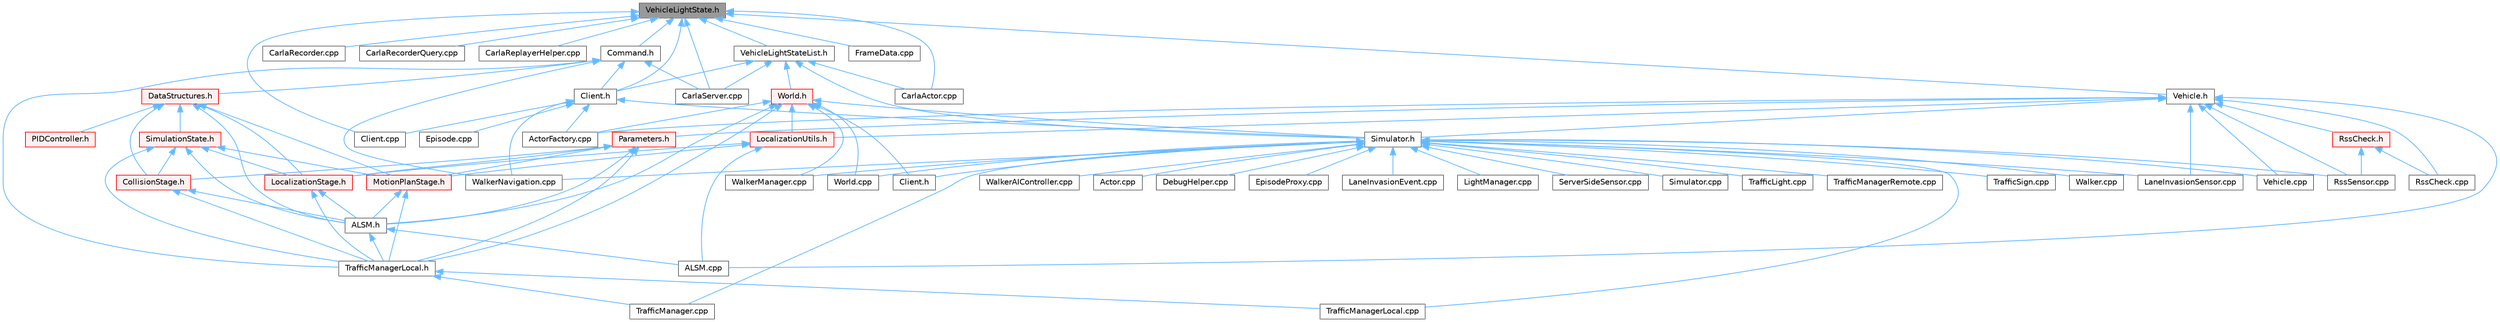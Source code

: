 digraph "VehicleLightState.h"
{
 // INTERACTIVE_SVG=YES
 // LATEX_PDF_SIZE
  bgcolor="transparent";
  edge [fontname=Helvetica,fontsize=10,labelfontname=Helvetica,labelfontsize=10];
  node [fontname=Helvetica,fontsize=10,shape=box,height=0.2,width=0.4];
  Node1 [id="Node000001",label="VehicleLightState.h",height=0.2,width=0.4,color="gray40", fillcolor="grey60", style="filled", fontcolor="black",tooltip=" "];
  Node1 -> Node2 [id="edge1_Node000001_Node000002",dir="back",color="steelblue1",style="solid",tooltip=" "];
  Node2 [id="Node000002",label="CarlaActor.cpp",height=0.2,width=0.4,color="grey40", fillcolor="white", style="filled",URL="$d3/d43/CarlaActor_8cpp.html",tooltip=" "];
  Node1 -> Node3 [id="edge2_Node000001_Node000003",dir="back",color="steelblue1",style="solid",tooltip=" "];
  Node3 [id="Node000003",label="CarlaRecorder.cpp",height=0.2,width=0.4,color="grey40", fillcolor="white", style="filled",URL="$da/d49/CarlaRecorder_8cpp.html",tooltip=" "];
  Node1 -> Node4 [id="edge3_Node000001_Node000004",dir="back",color="steelblue1",style="solid",tooltip=" "];
  Node4 [id="Node000004",label="CarlaRecorderQuery.cpp",height=0.2,width=0.4,color="grey40", fillcolor="white", style="filled",URL="$de/dc6/CarlaRecorderQuery_8cpp.html",tooltip=" "];
  Node1 -> Node5 [id="edge4_Node000001_Node000005",dir="back",color="steelblue1",style="solid",tooltip=" "];
  Node5 [id="Node000005",label="CarlaReplayerHelper.cpp",height=0.2,width=0.4,color="grey40", fillcolor="white", style="filled",URL="$d2/d32/CarlaReplayerHelper_8cpp.html",tooltip=" "];
  Node1 -> Node6 [id="edge5_Node000001_Node000006",dir="back",color="steelblue1",style="solid",tooltip=" "];
  Node6 [id="Node000006",label="CarlaServer.cpp",height=0.2,width=0.4,color="grey40", fillcolor="white", style="filled",URL="$db/d6c/CarlaServer_8cpp.html",tooltip=" "];
  Node1 -> Node7 [id="edge6_Node000001_Node000007",dir="back",color="steelblue1",style="solid",tooltip=" "];
  Node7 [id="Node000007",label="Client.cpp",height=0.2,width=0.4,color="grey40", fillcolor="white", style="filled",URL="$dc/d4a/client_2detail_2Client_8cpp.html",tooltip=" "];
  Node1 -> Node8 [id="edge7_Node000001_Node000008",dir="back",color="steelblue1",style="solid",tooltip=" "];
  Node8 [id="Node000008",label="Client.h",height=0.2,width=0.4,color="grey40", fillcolor="white", style="filled",URL="$df/d8b/client_2detail_2Client_8h.html",tooltip=" "];
  Node8 -> Node9 [id="edge8_Node000008_Node000009",dir="back",color="steelblue1",style="solid",tooltip=" "];
  Node9 [id="Node000009",label="ActorFactory.cpp",height=0.2,width=0.4,color="grey40", fillcolor="white", style="filled",URL="$df/dd6/ActorFactory_8cpp.html",tooltip=" "];
  Node8 -> Node7 [id="edge9_Node000008_Node000007",dir="back",color="steelblue1",style="solid",tooltip=" "];
  Node8 -> Node10 [id="edge10_Node000008_Node000010",dir="back",color="steelblue1",style="solid",tooltip=" "];
  Node10 [id="Node000010",label="Episode.cpp",height=0.2,width=0.4,color="grey40", fillcolor="white", style="filled",URL="$d6/d12/Episode_8cpp.html",tooltip=" "];
  Node8 -> Node11 [id="edge11_Node000008_Node000011",dir="back",color="steelblue1",style="solid",tooltip=" "];
  Node11 [id="Node000011",label="Simulator.h",height=0.2,width=0.4,color="grey40", fillcolor="white", style="filled",URL="$d6/d4a/Simulator_8h.html",tooltip=" "];
  Node11 -> Node12 [id="edge12_Node000011_Node000012",dir="back",color="steelblue1",style="solid",tooltip=" "];
  Node12 [id="Node000012",label="Actor.cpp",height=0.2,width=0.4,color="grey40", fillcolor="white", style="filled",URL="$d4/d34/Actor_8cpp.html",tooltip=" "];
  Node11 -> Node13 [id="edge13_Node000011_Node000013",dir="back",color="steelblue1",style="solid",tooltip=" "];
  Node13 [id="Node000013",label="Client.h",height=0.2,width=0.4,color="grey40", fillcolor="white", style="filled",URL="$dd/de3/client_2Client_8h.html",tooltip=" "];
  Node11 -> Node14 [id="edge14_Node000011_Node000014",dir="back",color="steelblue1",style="solid",tooltip=" "];
  Node14 [id="Node000014",label="DebugHelper.cpp",height=0.2,width=0.4,color="grey40", fillcolor="white", style="filled",URL="$d2/d01/DebugHelper_8cpp.html",tooltip=" "];
  Node11 -> Node15 [id="edge15_Node000011_Node000015",dir="back",color="steelblue1",style="solid",tooltip=" "];
  Node15 [id="Node000015",label="EpisodeProxy.cpp",height=0.2,width=0.4,color="grey40", fillcolor="white", style="filled",URL="$d2/d6b/EpisodeProxy_8cpp.html",tooltip=" "];
  Node11 -> Node16 [id="edge16_Node000011_Node000016",dir="back",color="steelblue1",style="solid",tooltip=" "];
  Node16 [id="Node000016",label="LaneInvasionEvent.cpp",height=0.2,width=0.4,color="grey40", fillcolor="white", style="filled",URL="$d6/d75/LaneInvasionEvent_8cpp.html",tooltip=" "];
  Node11 -> Node17 [id="edge17_Node000011_Node000017",dir="back",color="steelblue1",style="solid",tooltip=" "];
  Node17 [id="Node000017",label="LaneInvasionSensor.cpp",height=0.2,width=0.4,color="grey40", fillcolor="white", style="filled",URL="$dd/dbc/LibCarla_2source_2carla_2client_2LaneInvasionSensor_8cpp.html",tooltip=" "];
  Node11 -> Node18 [id="edge18_Node000011_Node000018",dir="back",color="steelblue1",style="solid",tooltip=" "];
  Node18 [id="Node000018",label="LightManager.cpp",height=0.2,width=0.4,color="grey40", fillcolor="white", style="filled",URL="$d3/d1d/LightManager_8cpp.html",tooltip=" "];
  Node11 -> Node19 [id="edge19_Node000011_Node000019",dir="back",color="steelblue1",style="solid",tooltip=" "];
  Node19 [id="Node000019",label="RssSensor.cpp",height=0.2,width=0.4,color="grey40", fillcolor="white", style="filled",URL="$d8/d77/LibCarla_2source_2carla_2rss_2RssSensor_8cpp.html",tooltip=" "];
  Node11 -> Node20 [id="edge20_Node000011_Node000020",dir="back",color="steelblue1",style="solid",tooltip=" "];
  Node20 [id="Node000020",label="ServerSideSensor.cpp",height=0.2,width=0.4,color="grey40", fillcolor="white", style="filled",URL="$d1/da0/ServerSideSensor_8cpp.html",tooltip=" "];
  Node11 -> Node21 [id="edge21_Node000011_Node000021",dir="back",color="steelblue1",style="solid",tooltip=" "];
  Node21 [id="Node000021",label="Simulator.cpp",height=0.2,width=0.4,color="grey40", fillcolor="white", style="filled",URL="$d2/d0c/Simulator_8cpp.html",tooltip=" "];
  Node11 -> Node22 [id="edge22_Node000011_Node000022",dir="back",color="steelblue1",style="solid",tooltip=" "];
  Node22 [id="Node000022",label="TrafficLight.cpp",height=0.2,width=0.4,color="grey40", fillcolor="white", style="filled",URL="$dd/d90/TrafficLight_8cpp.html",tooltip=" "];
  Node11 -> Node23 [id="edge23_Node000011_Node000023",dir="back",color="steelblue1",style="solid",tooltip=" "];
  Node23 [id="Node000023",label="TrafficManager.cpp",height=0.2,width=0.4,color="grey40", fillcolor="white", style="filled",URL="$db/d04/TrafficManager_8cpp.html",tooltip=" "];
  Node11 -> Node24 [id="edge24_Node000011_Node000024",dir="back",color="steelblue1",style="solid",tooltip=" "];
  Node24 [id="Node000024",label="TrafficManagerLocal.cpp",height=0.2,width=0.4,color="grey40", fillcolor="white", style="filled",URL="$da/d53/TrafficManagerLocal_8cpp.html",tooltip=" "];
  Node11 -> Node25 [id="edge25_Node000011_Node000025",dir="back",color="steelblue1",style="solid",tooltip=" "];
  Node25 [id="Node000025",label="TrafficManagerRemote.cpp",height=0.2,width=0.4,color="grey40", fillcolor="white", style="filled",URL="$d6/d82/TrafficManagerRemote_8cpp.html",tooltip=" "];
  Node11 -> Node26 [id="edge26_Node000011_Node000026",dir="back",color="steelblue1",style="solid",tooltip=" "];
  Node26 [id="Node000026",label="TrafficSign.cpp",height=0.2,width=0.4,color="grey40", fillcolor="white", style="filled",URL="$d1/d40/TrafficSign_8cpp.html",tooltip=" "];
  Node11 -> Node27 [id="edge27_Node000011_Node000027",dir="back",color="steelblue1",style="solid",tooltip=" "];
  Node27 [id="Node000027",label="Vehicle.cpp",height=0.2,width=0.4,color="grey40", fillcolor="white", style="filled",URL="$d0/d27/Vehicle_8cpp.html",tooltip=" "];
  Node11 -> Node28 [id="edge28_Node000011_Node000028",dir="back",color="steelblue1",style="solid",tooltip=" "];
  Node28 [id="Node000028",label="Walker.cpp",height=0.2,width=0.4,color="grey40", fillcolor="white", style="filled",URL="$d6/db6/Walker_8cpp.html",tooltip=" "];
  Node11 -> Node29 [id="edge29_Node000011_Node000029",dir="back",color="steelblue1",style="solid",tooltip=" "];
  Node29 [id="Node000029",label="WalkerAIController.cpp",height=0.2,width=0.4,color="grey40", fillcolor="white", style="filled",URL="$de/d69/WalkerAIController_8cpp.html",tooltip=" "];
  Node11 -> Node30 [id="edge30_Node000011_Node000030",dir="back",color="steelblue1",style="solid",tooltip=" "];
  Node30 [id="Node000030",label="WalkerManager.cpp",height=0.2,width=0.4,color="grey40", fillcolor="white", style="filled",URL="$d2/dbb/WalkerManager_8cpp.html",tooltip=" "];
  Node11 -> Node31 [id="edge31_Node000011_Node000031",dir="back",color="steelblue1",style="solid",tooltip=" "];
  Node31 [id="Node000031",label="WalkerNavigation.cpp",height=0.2,width=0.4,color="grey40", fillcolor="white", style="filled",URL="$de/d84/WalkerNavigation_8cpp.html",tooltip=" "];
  Node11 -> Node32 [id="edge32_Node000011_Node000032",dir="back",color="steelblue1",style="solid",tooltip=" "];
  Node32 [id="Node000032",label="World.cpp",height=0.2,width=0.4,color="grey40", fillcolor="white", style="filled",URL="$d7/dfe/World_8cpp.html",tooltip=" "];
  Node8 -> Node31 [id="edge33_Node000008_Node000031",dir="back",color="steelblue1",style="solid",tooltip=" "];
  Node1 -> Node33 [id="edge34_Node000001_Node000033",dir="back",color="steelblue1",style="solid",tooltip=" "];
  Node33 [id="Node000033",label="Command.h",height=0.2,width=0.4,color="grey40", fillcolor="white", style="filled",URL="$d1/d55/Command_8h.html",tooltip=" "];
  Node33 -> Node6 [id="edge35_Node000033_Node000006",dir="back",color="steelblue1",style="solid",tooltip=" "];
  Node33 -> Node8 [id="edge36_Node000033_Node000008",dir="back",color="steelblue1",style="solid",tooltip=" "];
  Node33 -> Node34 [id="edge37_Node000033_Node000034",dir="back",color="steelblue1",style="solid",tooltip=" "];
  Node34 [id="Node000034",label="DataStructures.h",height=0.2,width=0.4,color="red", fillcolor="#FFF0F0", style="filled",URL="$d0/d49/DataStructures_8h.html",tooltip=" "];
  Node34 -> Node35 [id="edge38_Node000034_Node000035",dir="back",color="steelblue1",style="solid",tooltip=" "];
  Node35 [id="Node000035",label="ALSM.h",height=0.2,width=0.4,color="grey40", fillcolor="white", style="filled",URL="$dc/d2c/ALSM_8h.html",tooltip=" "];
  Node35 -> Node36 [id="edge39_Node000035_Node000036",dir="back",color="steelblue1",style="solid",tooltip=" "];
  Node36 [id="Node000036",label="ALSM.cpp",height=0.2,width=0.4,color="grey40", fillcolor="white", style="filled",URL="$d9/da8/ALSM_8cpp.html",tooltip=" "];
  Node35 -> Node37 [id="edge40_Node000035_Node000037",dir="back",color="steelblue1",style="solid",tooltip=" "];
  Node37 [id="Node000037",label="TrafficManagerLocal.h",height=0.2,width=0.4,color="grey40", fillcolor="white", style="filled",URL="$db/ddf/TrafficManagerLocal_8h.html",tooltip=" "];
  Node37 -> Node23 [id="edge41_Node000037_Node000023",dir="back",color="steelblue1",style="solid",tooltip=" "];
  Node37 -> Node24 [id="edge42_Node000037_Node000024",dir="back",color="steelblue1",style="solid",tooltip=" "];
  Node34 -> Node38 [id="edge43_Node000034_Node000038",dir="back",color="steelblue1",style="solid",tooltip=" "];
  Node38 [id="Node000038",label="CollisionStage.h",height=0.2,width=0.4,color="red", fillcolor="#FFF0F0", style="filled",URL="$da/d67/CollisionStage_8h.html",tooltip=" "];
  Node38 -> Node35 [id="edge44_Node000038_Node000035",dir="back",color="steelblue1",style="solid",tooltip=" "];
  Node38 -> Node37 [id="edge45_Node000038_Node000037",dir="back",color="steelblue1",style="solid",tooltip=" "];
  Node34 -> Node40 [id="edge46_Node000034_Node000040",dir="back",color="steelblue1",style="solid",tooltip=" "];
  Node40 [id="Node000040",label="LocalizationStage.h",height=0.2,width=0.4,color="red", fillcolor="#FFF0F0", style="filled",URL="$d9/df4/LocalizationStage_8h.html",tooltip=" "];
  Node40 -> Node35 [id="edge47_Node000040_Node000035",dir="back",color="steelblue1",style="solid",tooltip=" "];
  Node40 -> Node37 [id="edge48_Node000040_Node000037",dir="back",color="steelblue1",style="solid",tooltip=" "];
  Node34 -> Node42 [id="edge49_Node000034_Node000042",dir="back",color="steelblue1",style="solid",tooltip=" "];
  Node42 [id="Node000042",label="MotionPlanStage.h",height=0.2,width=0.4,color="red", fillcolor="#FFF0F0", style="filled",URL="$d3/d00/MotionPlanStage_8h.html",tooltip=" "];
  Node42 -> Node35 [id="edge50_Node000042_Node000035",dir="back",color="steelblue1",style="solid",tooltip=" "];
  Node42 -> Node37 [id="edge51_Node000042_Node000037",dir="back",color="steelblue1",style="solid",tooltip=" "];
  Node34 -> Node44 [id="edge52_Node000034_Node000044",dir="back",color="steelblue1",style="solid",tooltip=" "];
  Node44 [id="Node000044",label="PIDController.h",height=0.2,width=0.4,color="red", fillcolor="#FFF0F0", style="filled",URL="$dc/d75/PIDController_8h.html",tooltip=" "];
  Node34 -> Node45 [id="edge53_Node000034_Node000045",dir="back",color="steelblue1",style="solid",tooltip=" "];
  Node45 [id="Node000045",label="SimulationState.h",height=0.2,width=0.4,color="red", fillcolor="#FFF0F0", style="filled",URL="$d5/d3b/SimulationState_8h.html",tooltip=" "];
  Node45 -> Node35 [id="edge54_Node000045_Node000035",dir="back",color="steelblue1",style="solid",tooltip=" "];
  Node45 -> Node38 [id="edge55_Node000045_Node000038",dir="back",color="steelblue1",style="solid",tooltip=" "];
  Node45 -> Node40 [id="edge56_Node000045_Node000040",dir="back",color="steelblue1",style="solid",tooltip=" "];
  Node45 -> Node42 [id="edge57_Node000045_Node000042",dir="back",color="steelblue1",style="solid",tooltip=" "];
  Node45 -> Node37 [id="edge58_Node000045_Node000037",dir="back",color="steelblue1",style="solid",tooltip=" "];
  Node33 -> Node37 [id="edge59_Node000033_Node000037",dir="back",color="steelblue1",style="solid",tooltip=" "];
  Node33 -> Node31 [id="edge60_Node000033_Node000031",dir="back",color="steelblue1",style="solid",tooltip=" "];
  Node1 -> Node51 [id="edge61_Node000001_Node000051",dir="back",color="steelblue1",style="solid",tooltip=" "];
  Node51 [id="Node000051",label="FrameData.cpp",height=0.2,width=0.4,color="grey40", fillcolor="white", style="filled",URL="$df/d8a/FrameData_8cpp.html",tooltip=" "];
  Node1 -> Node52 [id="edge62_Node000001_Node000052",dir="back",color="steelblue1",style="solid",tooltip=" "];
  Node52 [id="Node000052",label="Vehicle.h",height=0.2,width=0.4,color="grey40", fillcolor="white", style="filled",URL="$d9/d18/Vehicle_8h.html",tooltip=" "];
  Node52 -> Node36 [id="edge63_Node000052_Node000036",dir="back",color="steelblue1",style="solid",tooltip=" "];
  Node52 -> Node9 [id="edge64_Node000052_Node000009",dir="back",color="steelblue1",style="solid",tooltip=" "];
  Node52 -> Node17 [id="edge65_Node000052_Node000017",dir="back",color="steelblue1",style="solid",tooltip=" "];
  Node52 -> Node53 [id="edge66_Node000052_Node000053",dir="back",color="steelblue1",style="solid",tooltip=" "];
  Node53 [id="Node000053",label="LocalizationUtils.h",height=0.2,width=0.4,color="red", fillcolor="#FFF0F0", style="filled",URL="$d2/d84/LocalizationUtils_8h.html",tooltip=" "];
  Node53 -> Node36 [id="edge67_Node000053_Node000036",dir="back",color="steelblue1",style="solid",tooltip=" "];
  Node53 -> Node40 [id="edge68_Node000053_Node000040",dir="back",color="steelblue1",style="solid",tooltip=" "];
  Node53 -> Node42 [id="edge69_Node000053_Node000042",dir="back",color="steelblue1",style="solid",tooltip=" "];
  Node52 -> Node55 [id="edge70_Node000052_Node000055",dir="back",color="steelblue1",style="solid",tooltip=" "];
  Node55 [id="Node000055",label="Parameters.h",height=0.2,width=0.4,color="red", fillcolor="#FFF0F0", style="filled",URL="$d9/dd7/Parameters_8h.html",tooltip=" "];
  Node55 -> Node35 [id="edge71_Node000055_Node000035",dir="back",color="steelblue1",style="solid",tooltip=" "];
  Node55 -> Node38 [id="edge72_Node000055_Node000038",dir="back",color="steelblue1",style="solid",tooltip=" "];
  Node55 -> Node40 [id="edge73_Node000055_Node000040",dir="back",color="steelblue1",style="solid",tooltip=" "];
  Node55 -> Node42 [id="edge74_Node000055_Node000042",dir="back",color="steelblue1",style="solid",tooltip=" "];
  Node55 -> Node37 [id="edge75_Node000055_Node000037",dir="back",color="steelblue1",style="solid",tooltip=" "];
  Node52 -> Node57 [id="edge76_Node000052_Node000057",dir="back",color="steelblue1",style="solid",tooltip=" "];
  Node57 [id="Node000057",label="RssCheck.cpp",height=0.2,width=0.4,color="grey40", fillcolor="white", style="filled",URL="$d0/dce/RssCheck_8cpp.html",tooltip=" "];
  Node52 -> Node58 [id="edge77_Node000052_Node000058",dir="back",color="steelblue1",style="solid",tooltip=" "];
  Node58 [id="Node000058",label="RssCheck.h",height=0.2,width=0.4,color="red", fillcolor="#FFF0F0", style="filled",URL="$d8/dab/RssCheck_8h.html",tooltip=" "];
  Node58 -> Node57 [id="edge78_Node000058_Node000057",dir="back",color="steelblue1",style="solid",tooltip=" "];
  Node58 -> Node19 [id="edge79_Node000058_Node000019",dir="back",color="steelblue1",style="solid",tooltip=" "];
  Node52 -> Node19 [id="edge80_Node000052_Node000019",dir="back",color="steelblue1",style="solid",tooltip=" "];
  Node52 -> Node11 [id="edge81_Node000052_Node000011",dir="back",color="steelblue1",style="solid",tooltip=" "];
  Node52 -> Node27 [id="edge82_Node000052_Node000027",dir="back",color="steelblue1",style="solid",tooltip=" "];
  Node1 -> Node61 [id="edge83_Node000001_Node000061",dir="back",color="steelblue1",style="solid",tooltip=" "];
  Node61 [id="Node000061",label="VehicleLightStateList.h",height=0.2,width=0.4,color="grey40", fillcolor="white", style="filled",URL="$d8/d09/VehicleLightStateList_8h.html",tooltip=" "];
  Node61 -> Node2 [id="edge84_Node000061_Node000002",dir="back",color="steelblue1",style="solid",tooltip=" "];
  Node61 -> Node6 [id="edge85_Node000061_Node000006",dir="back",color="steelblue1",style="solid",tooltip=" "];
  Node61 -> Node8 [id="edge86_Node000061_Node000008",dir="back",color="steelblue1",style="solid",tooltip=" "];
  Node61 -> Node11 [id="edge87_Node000061_Node000011",dir="back",color="steelblue1",style="solid",tooltip=" "];
  Node61 -> Node62 [id="edge88_Node000061_Node000062",dir="back",color="steelblue1",style="solid",tooltip=" "];
  Node62 [id="Node000062",label="World.h",height=0.2,width=0.4,color="red", fillcolor="#FFF0F0", style="filled",URL="$dd/d5b/World_8h.html",tooltip=" "];
  Node62 -> Node35 [id="edge89_Node000062_Node000035",dir="back",color="steelblue1",style="solid",tooltip=" "];
  Node62 -> Node9 [id="edge90_Node000062_Node000009",dir="back",color="steelblue1",style="solid",tooltip=" "];
  Node62 -> Node13 [id="edge91_Node000062_Node000013",dir="back",color="steelblue1",style="solid",tooltip=" "];
  Node62 -> Node53 [id="edge92_Node000062_Node000053",dir="back",color="steelblue1",style="solid",tooltip=" "];
  Node62 -> Node11 [id="edge93_Node000062_Node000011",dir="back",color="steelblue1",style="solid",tooltip=" "];
  Node62 -> Node37 [id="edge94_Node000062_Node000037",dir="back",color="steelblue1",style="solid",tooltip=" "];
  Node62 -> Node30 [id="edge95_Node000062_Node000030",dir="back",color="steelblue1",style="solid",tooltip=" "];
  Node62 -> Node32 [id="edge96_Node000062_Node000032",dir="back",color="steelblue1",style="solid",tooltip=" "];
}
